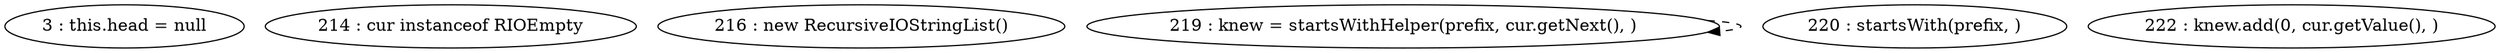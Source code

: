 digraph G {
"3 : this.head = null"
"214 : cur instanceof RIOEmpty"
"216 : new RecursiveIOStringList()"
"219 : knew = startsWithHelper(prefix, cur.getNext(), )"
"219 : knew = startsWithHelper(prefix, cur.getNext(), )" -> "219 : knew = startsWithHelper(prefix, cur.getNext(), )" [style=dashed]
"220 : startsWith(prefix, )"
"222 : knew.add(0, cur.getValue(), )"
}